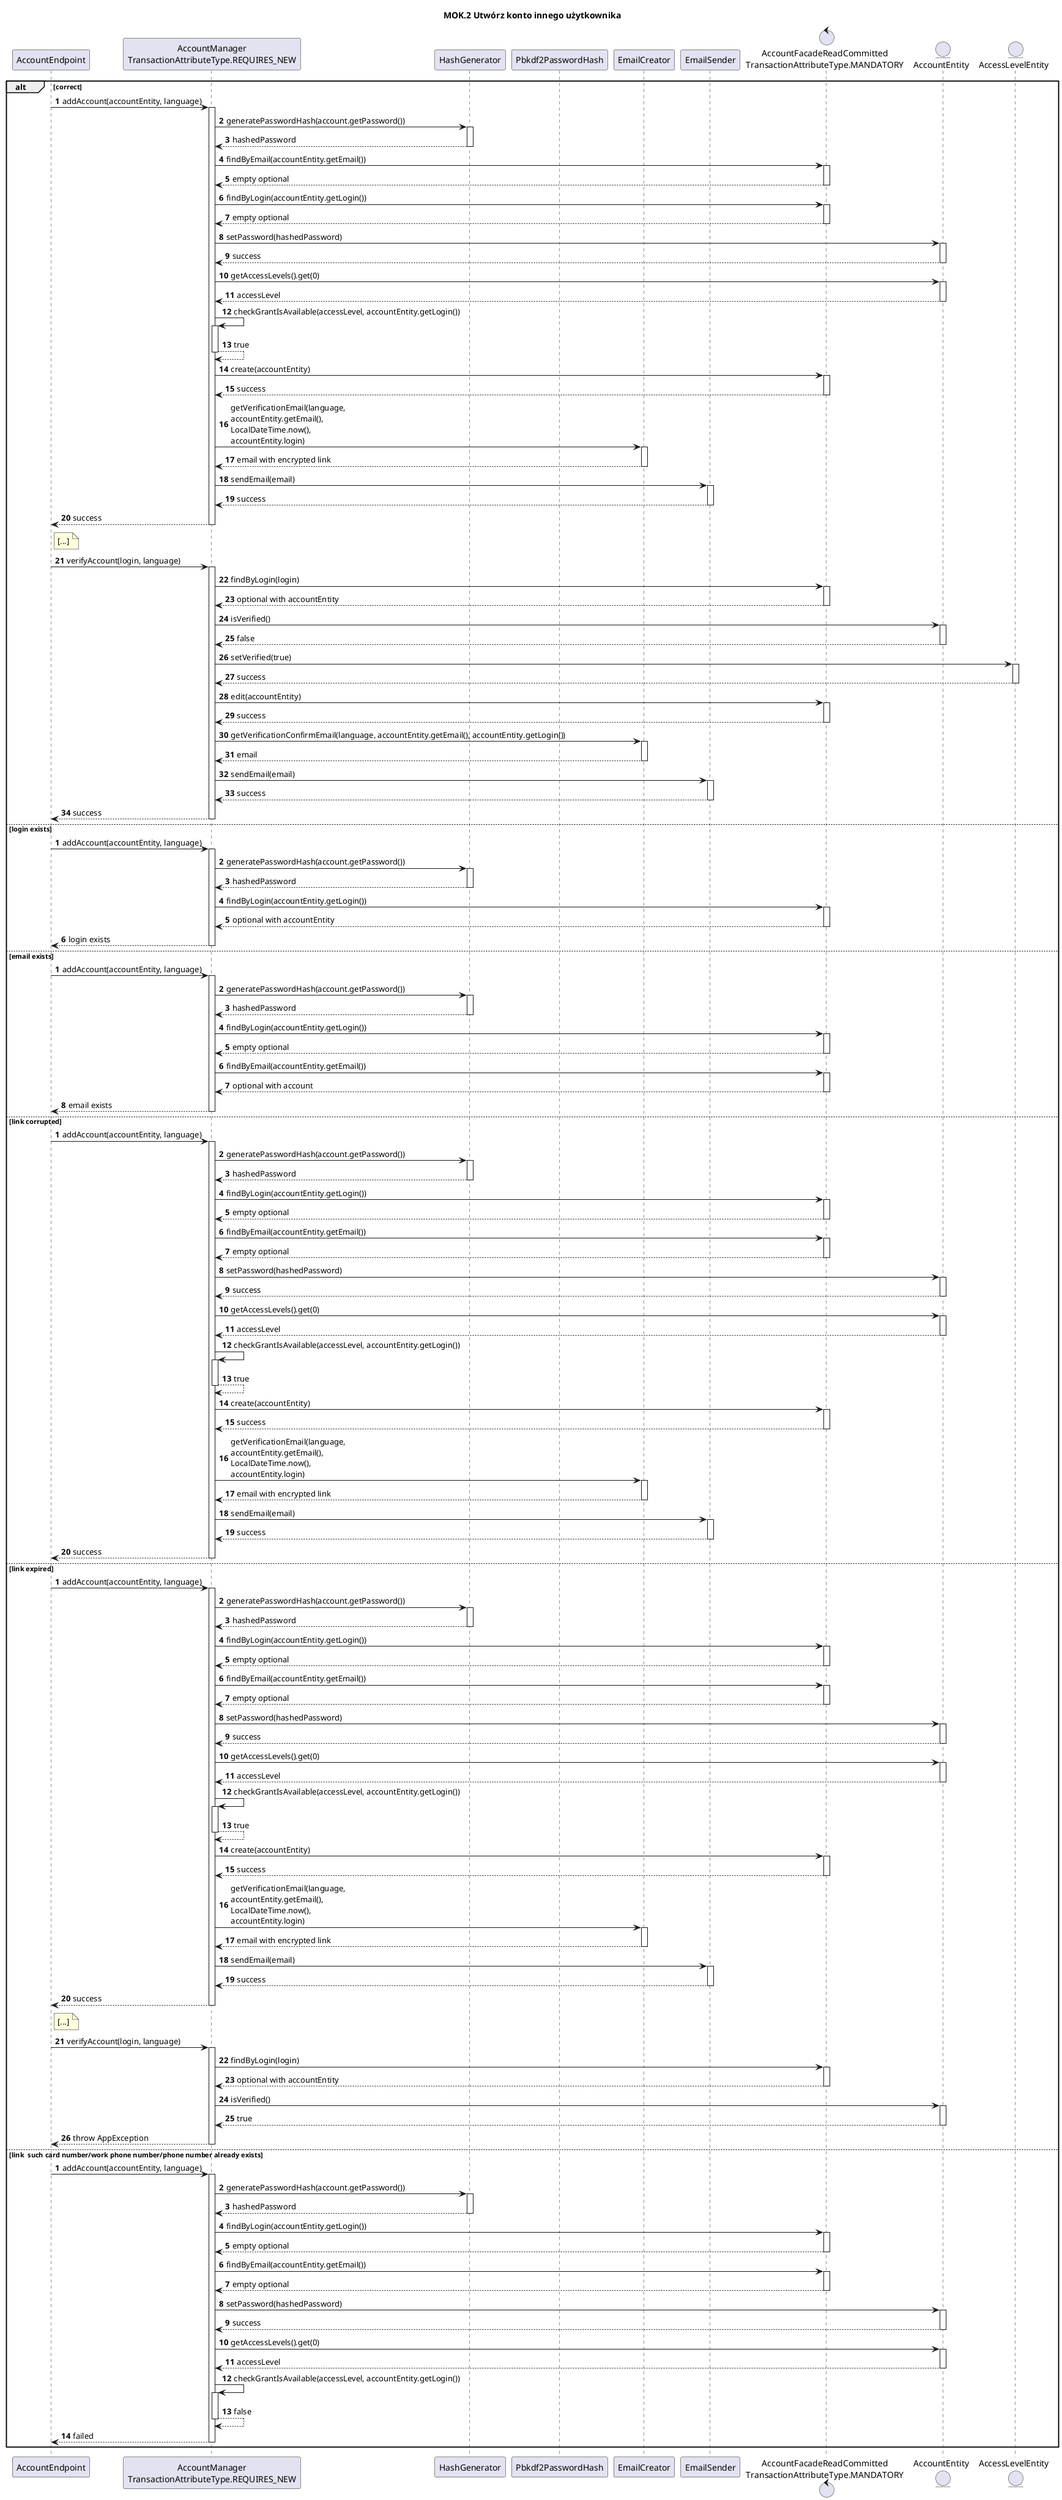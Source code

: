 @startuml

title MOK.2 Utwórz konto innego użytkownika
autoactivate on
participant AccountEndpoint
participant "AccountManager\nTransactionAttributeType.REQUIRES_NEW" as AccountManager
participant HashGenerator
participant Pbkdf2PasswordHash
participant EmailCreator
participant EmailSender
control "AccountFacadeReadCommitted\nTransactionAttributeType.MANDATORY" as AccountFacade
entity AccountEntity
entity AccessLevelEntity

alt correct
autonumber
            AccountEndpoint -> AccountManager: addAccount(accountEntity, language)
                AccountManager -> HashGenerator: generatePasswordHash(account.getPassword())
                return hashedPassword
                AccountManager -> AccountFacade: findByEmail(accountEntity.getEmail())
                return empty optional
                AccountManager -> AccountFacade: findByLogin(accountEntity.getLogin())
                return empty optional
                AccountManager -> AccountEntity: setPassword(hashedPassword)
                return success
                AccountManager -> AccountEntity: getAccessLevels().get(0)
                return accessLevel
                AccountManager -> AccountManager: checkGrantIsAvailable(accessLevel, accountEntity.getLogin())
                return true
                AccountManager -> AccountFacade: create(accountEntity)
                return success
                AccountManager -> EmailCreator: getVerificationEmail(language, \naccountEntity.getEmail(), \nLocalDateTime.now(), \naccountEntity.login)
                return email with encrypted link
                AccountManager -> EmailSender: sendEmail(email)
                return success
            return success

            note right AccountEndpoint
                [...]
            end note

            AccountEndpoint -> AccountManager: verifyAccount(login, language)
                AccountManager -> AccountFacade: findByLogin(login)
                return optional with accountEntity
                AccountManager -> AccountEntity: isVerified()
                return false
                AccountManager -> AccessLevelEntity: setVerified(true)
                return success
                AccountManager -> AccountFacade: edit(accountEntity)
                return success
                AccountManager -> EmailCreator: getVerificationConfirmEmail(language, accountEntity.getEmail(), accountEntity.getLogin())
                return email
                AccountManager -> EmailSender: sendEmail(email)
                return success
            return success

else login exists
autonumber
            AccountEndpoint -> AccountManager: addAccount(accountEntity, language)
                AccountManager -> HashGenerator: generatePasswordHash(account.getPassword())
                return hashedPassword
                AccountManager -> AccountFacade: findByLogin(accountEntity.getLogin())
                return optional with accountEntity
            return login exists

else email exists
autonumber
            AccountEndpoint -> AccountManager: addAccount(accountEntity, language)
                AccountManager -> HashGenerator: generatePasswordHash(account.getPassword())
                return hashedPassword
                AccountManager -> AccountFacade: findByLogin(accountEntity.getLogin())
                return empty optional
                AccountManager -> AccountFacade: findByEmail(accountEntity.getEmail())
                return optional with account
            return email exists

else link corrupted
autonumber
            AccountEndpoint -> AccountManager: addAccount(accountEntity, language)
                AccountManager -> HashGenerator: generatePasswordHash(account.getPassword())
                return hashedPassword
                AccountManager -> AccountFacade: findByLogin(accountEntity.getLogin())
                return empty optional
                AccountManager -> AccountFacade: findByEmail(accountEntity.getEmail())
                return empty optional
                AccountManager -> AccountEntity: setPassword(hashedPassword)
                return success
                AccountManager -> AccountEntity: getAccessLevels().get(0)
                return accessLevel
                AccountManager -> AccountManager: checkGrantIsAvailable(accessLevel, accountEntity.getLogin())
                return true
                AccountManager -> AccountFacade: create(accountEntity)
                return success
                AccountManager -> EmailCreator: getVerificationEmail(language, \naccountEntity.getEmail(), \nLocalDateTime.now(), \naccountEntity.login)
                return email with encrypted link
                AccountManager -> EmailSender: sendEmail(email)
                return success
            return success

else link expired
autonumber
            AccountEndpoint -> AccountManager: addAccount(accountEntity, language)
                AccountManager -> HashGenerator: generatePasswordHash(account.getPassword())
                return hashedPassword
                AccountManager -> AccountFacade: findByLogin(accountEntity.getLogin())
                return empty optional
                AccountManager -> AccountFacade: findByEmail(accountEntity.getEmail())
                return empty optional
                AccountManager -> AccountEntity: setPassword(hashedPassword)
                return success
                AccountManager -> AccountEntity: getAccessLevels().get(0)
                return accessLevel
                AccountManager -> AccountManager: checkGrantIsAvailable(accessLevel, accountEntity.getLogin())
                return true
                AccountManager -> AccountFacade: create(accountEntity)
                return success
                AccountManager -> EmailCreator: getVerificationEmail(language, \naccountEntity.getEmail(), \nLocalDateTime.now(), \naccountEntity.login)
                return email with encrypted link
                AccountManager -> EmailSender: sendEmail(email)
                return success
            return success

            note right AccountEndpoint
                [...]
            end note

            AccountEndpoint -> AccountManager: verifyAccount(login, language)
                AccountManager -> AccountFacade: findByLogin(login)
                return optional with accountEntity
                AccountManager -> AccountEntity: isVerified()
                return true
            return throw AppException

else link  such card number/work phone number/phone number already exists
autonumber
            AccountEndpoint -> AccountManager: addAccount(accountEntity, language)
                AccountManager -> HashGenerator: generatePasswordHash(account.getPassword())
                return hashedPassword
                AccountManager -> AccountFacade: findByLogin(accountEntity.getLogin())
                return empty optional
                AccountManager -> AccountFacade: findByEmail(accountEntity.getEmail())
                return empty optional
                AccountManager -> AccountEntity: setPassword(hashedPassword)
                return success
                AccountManager -> AccountEntity: getAccessLevels().get(0)
                return accessLevel
                AccountManager -> AccountManager: checkGrantIsAvailable(accessLevel, accountEntity.getLogin())
                return false
            return failed

end
@enduml
